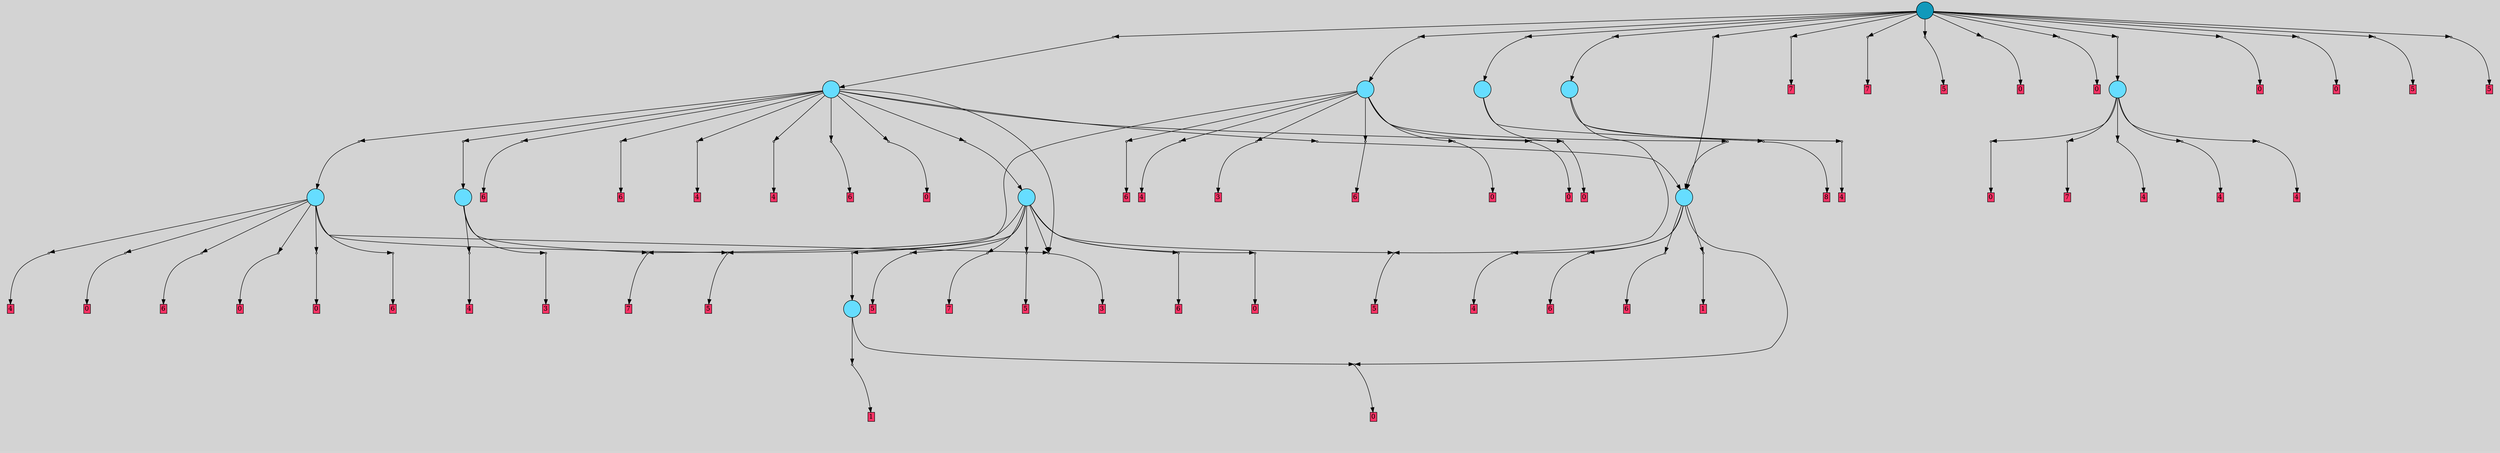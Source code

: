 // File exported with GEGELATI v1.3.1
// On the 2024-04-10 06:19:34
// With the File::TPGGraphDotExporter
digraph{
	graph[pad = "0.212, 0.055" bgcolor = lightgray]
	node[shape=circle style = filled label = ""]
		T0 [fillcolor="#66ddff"]
		T3 [fillcolor="#66ddff"]
		T4 [fillcolor="#66ddff"]
		T8 [fillcolor="#66ddff"]
		T683 [fillcolor="#66ddff"]
		T735 [fillcolor="#66ddff"]
		T975 [fillcolor="#66ddff"]
		T1085 [fillcolor="#66ddff"]
		T1654 [fillcolor="#66ddff"]
		T2136 [fillcolor="#66ddff"]
		T2862 [fillcolor="#1199bb"]
		P106800 [fillcolor="#cccccc" shape=point] //
		I106800 [shape=box style=invis label="2|7&2|3#1|4&#92;n4|2&4|4#4|0&#92;n3|2&0|1#3|6&#92;n3|3&2|1#4|7&#92;n4|6&1|0#4|4&#92;n0|0&1|3#2|3&#92;n0|1&0|3#0|7&#92;n2|5&1|7#4|6&#92;n2|4&2|2#4|1&#92;n"]
		P106800 -> I106800[style=invis]
		A66286 [fillcolor="#ff3366" shape=box margin=0.03 width=0 height=0 label="0"]
		T0 -> P106800 -> A66286
		P106801 [fillcolor="#cccccc" shape=point] //
		I106801 [shape=box style=invis label="4|2&4|4#2|3&#92;n3|4&0|7#4|1&#92;n6|3&0|1#2|1&#92;n4|7&1|1#4|0&#92;n2|7&1|2#2|7&#92;n0|4&2|3#3|3&#92;n0|3&2|3#2|7&#92;n0|7&4|7#0|2&#92;n2|2&3|0#0|2&#92;n"]
		P106801 -> I106801[style=invis]
		A66287 [fillcolor="#ff3366" shape=box margin=0.03 width=0 height=0 label="1"]
		T0 -> P106801 -> A66287
		P106802 [fillcolor="#cccccc" shape=point] //
		I106802 [shape=box style=invis label="5|5&1|0#2|5&#92;n"]
		P106802 -> I106802[style=invis]
		A66288 [fillcolor="#ff3366" shape=box margin=0.03 width=0 height=0 label="3"]
		T3 -> P106802 -> A66288
		P106803 [fillcolor="#cccccc" shape=point] //
		I106803 [shape=box style=invis label="2|6&2|3#3|7&#92;n6|0&2|6#4|6&#92;n4|0&4|0#2|6&#92;n5|5&3|7#2|4&#92;n2|7&3|2#1|1&#92;n5|3&2|5#1|1&#92;n3|7&3|0#0|7&#92;n0|5&0|3#1|1&#92;n2|3&1|2#1|4&#92;n"]
		P106803 -> I106803[style=invis]
		A66289 [fillcolor="#ff3366" shape=box margin=0.03 width=0 height=0 label="4"]
		T3 -> P106803 -> A66289
		P106804 [fillcolor="#cccccc" shape=point] //
		I106804 [shape=box style=invis label="1|3&1|2#2|1&#92;n2|0&3|2#1|6&#92;n"]
		P106804 -> I106804[style=invis]
		A66290 [fillcolor="#ff3366" shape=box margin=0.03 width=0 height=0 label="4"]
		T4 -> P106804 -> A66290
		P106805 [fillcolor="#cccccc" shape=point] //
		I106805 [shape=box style=invis label="0|7&0|7#3|6&#92;n"]
		P106805 -> I106805[style=invis]
		A66291 [fillcolor="#ff3366" shape=box margin=0.03 width=0 height=0 label="5"]
		T4 -> P106805 -> A66291
		P106806 [fillcolor="#cccccc" shape=point] //
		I106806 [shape=box style=invis label="4|4&3|4#1|1&#92;n6|1&2|1#0|7&#92;n"]
		P106806 -> I106806[style=invis]
		A66292 [fillcolor="#ff3366" shape=box margin=0.03 width=0 height=0 label="8"]
		T8 -> P106806 -> A66292
		P106807 [fillcolor="#cccccc" shape=point] //
		I106807 [shape=box style=invis label="6|7&1|1#4|2&#92;n0|3&3|1#4|3&#92;n4|3&0|1#1|7&#92;n1|0&1|2#3|2&#92;n4|3&2|6#1|0&#92;n1|3&4|4#0|2&#92;n6|2&0|4#1|3&#92;n4|0&1|7#1|0&#92;n4|0&3|2#3|0&#92;n2|7&2|3#3|0&#92;n"]
		P106807 -> I106807[style=invis]
		A66293 [fillcolor="#ff3366" shape=box margin=0.03 width=0 height=0 label="0"]
		T8 -> P106807 -> A66293
		P106808 [fillcolor="#cccccc" shape=point] //
		I106808 [shape=box style=invis label="2|7&2|0#0|3&#92;n1|7&0|7#2|2&#92;n6|5&1|6#4|0&#92;n2|3&3|7#3|5&#92;n3|0&1|2#4|3&#92;n3|6&2|0#2|1&#92;n"]
		P106808 -> I106808[style=invis]
		A66294 [fillcolor="#ff3366" shape=box margin=0.03 width=0 height=0 label="7"]
		T3 -> P106808 -> A66294
		T4 -> P106806
		P106809 [fillcolor="#cccccc" shape=point] //
		I106809 [shape=box style=invis label="2|6&2|3#3|7&#92;n6|0&2|6#4|6&#92;n4|0&4|0#0|6&#92;n0|5&0|1#1|1&#92;n2|3&1|2#1|4&#92;n5|3&2|5#1|1&#92;n3|7&3|0#0|7&#92;n5|5&3|7#2|4&#92;n2|7&3|2#1|1&#92;n"]
		P106809 -> I106809[style=invis]
		A66295 [fillcolor="#ff3366" shape=box margin=0.03 width=0 height=0 label="4"]
		T683 -> P106809 -> A66295
		P106810 [fillcolor="#cccccc" shape=point] //
		I106810 [shape=box style=invis label="3|0&1|2#2|0&#92;n2|3&1|6#4|3&#92;n2|5&0|0#1|0&#92;n1|0&3|4#3|7&#92;n1|5&0|6#2|3&#92;n1|5&2|2#0|3&#92;n"]
		P106810 -> I106810[style=invis]
		A66296 [fillcolor="#ff3366" shape=box margin=0.03 width=0 height=0 label="6"]
		T683 -> P106810 -> A66296
		T683 -> P106800
		P106811 [fillcolor="#cccccc" shape=point] //
		I106811 [shape=box style=invis label="4|3&0|5#3|3&#92;n1|5&1|1#3|3&#92;n2|4&1|0#2|7&#92;n2|4&1|1#3|3&#92;n4|2&0|6#1|6&#92;n5|0&3|2#0|4&#92;n3|5&4|2#2|2&#92;n0|2&2|3#3|5&#92;n6|5&2|5#0|2&#92;n3|7&2|2#4|6&#92;n"]
		P106811 -> I106811[style=invis]
		A66297 [fillcolor="#ff3366" shape=box margin=0.03 width=0 height=0 label="6"]
		T683 -> P106811 -> A66297
		P106812 [fillcolor="#cccccc" shape=point] //
		I106812 [shape=box style=invis label="4|2&4|4#2|3&#92;n3|4&0|7#4|1&#92;n6|3&0|1#2|1&#92;n4|7&1|1#4|0&#92;n0|7&4|7#0|2&#92;n0|4&2|3#3|3&#92;n0|3&2|3#2|7&#92;n2|7&1|2#2|7&#92;n2|2&3|0#0|5&#92;n"]
		P106812 -> I106812[style=invis]
		A66298 [fillcolor="#ff3366" shape=box margin=0.03 width=0 height=0 label="1"]
		T683 -> P106812 -> A66298
		P106813 [fillcolor="#cccccc" shape=point] //
		I106813 [shape=box style=invis label="2|6&2|3#3|7&#92;n6|0&2|6#4|6&#92;n4|0&4|0#0|6&#92;n0|5&0|1#1|1&#92;n2|3&1|2#1|4&#92;n0|3&2|5#1|1&#92;n5|5&3|7#2|4&#92;n3|7&3|0#0|7&#92;n2|7&3|2#1|1&#92;n"]
		P106813 -> I106813[style=invis]
		A66299 [fillcolor="#ff3366" shape=box margin=0.03 width=0 height=0 label="4"]
		T735 -> P106813 -> A66299
		P106814 [fillcolor="#cccccc" shape=point] //
		I106814 [shape=box style=invis label="2|0&0|2#0|6&#92;n0|5&4|7#4|5&#92;n"]
		P106814 -> I106814[style=invis]
		A66300 [fillcolor="#ff3366" shape=box margin=0.03 width=0 height=0 label="4"]
		T735 -> P106814 -> A66300
		P106815 [fillcolor="#cccccc" shape=point] //
		I106815 [shape=box style=invis label="2|6&2|3#3|7&#92;n6|0&2|6#4|6&#92;n3|7&3|0#0|7&#92;n0|5&0|5#1|1&#92;n2|3&1|2#1|4&#92;n5|3&2|5#1|1&#92;n4|0&4|0#0|6&#92;n5|5&3|7#2|4&#92;n2|7&3|2#1|1&#92;n"]
		P106815 -> I106815[style=invis]
		A66301 [fillcolor="#ff3366" shape=box margin=0.03 width=0 height=0 label="4"]
		T735 -> P106815 -> A66301
		P106816 [fillcolor="#cccccc" shape=point] //
		I106816 [shape=box style=invis label="2|7&2|3#1|4&#92;n2|4&2|2#4|1&#92;n6|4&4|0#3|5&#92;n3|2&0|1#3|6&#92;n0|0&1|3#0|3&#92;n4|6&1|0#4|4&#92;n3|3&2|1#4|7&#92;n0|1&0|3#0|7&#92;n2|5&1|7#4|6&#92;n4|2&4|4#4|0&#92;n"]
		P106816 -> I106816[style=invis]
		A66302 [fillcolor="#ff3366" shape=box margin=0.03 width=0 height=0 label="0"]
		T735 -> P106816 -> A66302
		P106817 [fillcolor="#cccccc" shape=point] //
		I106817 [shape=box style=invis label="2|7&2|0#0|3&#92;n1|1&0|7#2|2&#92;n6|5&1|6#4|0&#92;n3|0&1|2#4|3&#92;n3|6&2|0#2|1&#92;n1|2&2|3#4|0&#92;n"]
		P106817 -> I106817[style=invis]
		A66303 [fillcolor="#ff3366" shape=box margin=0.03 width=0 height=0 label="7"]
		T735 -> P106817 -> A66303
		P106818 [fillcolor="#cccccc" shape=point] //
		I106818 [shape=box style=invis label="1|5&2|6#1|0&#92;n4|2&0|2#4|0&#92;n3|6&2|4#3|1&#92;n3|0&3|5#3|3&#92;n1|1&3|3#0|1&#92;n5|3&1|3#4|0&#92;n5|5&4|4#1|0&#92;n3|6&2|5#2|7&#92;n3|1&0|0#3|5&#92;n"]
		P106818 -> I106818[style=invis]
		A66304 [fillcolor="#ff3366" shape=box margin=0.03 width=0 height=0 label="0"]
		T975 -> P106818 -> A66304
		P106819 [fillcolor="#cccccc" shape=point] //
		I106819 [shape=box style=invis label="3|0&3|0#0|7&#92;n5|5&3|7#2|4&#92;n6|0&2|6#4|6&#92;n5|3&2|5#1|1&#92;n2|6&3|1#0|6&#92;n2|7&3|2#1|1&#92;n4|0&4|0#2|6&#92;n0|5&0|3#1|1&#92;n2|3&1|2#0|0&#92;n"]
		P106819 -> I106819[style=invis]
		A66305 [fillcolor="#ff3366" shape=box margin=0.03 width=0 height=0 label="4"]
		T975 -> P106819 -> A66305
		P106820 [fillcolor="#cccccc" shape=point] //
		I106820 [shape=box style=invis label="2|1&4|5#4|7&#92;n0|2&0|7#1|1&#92;n0|0&0|2#2|6&#92;n"]
		P106820 -> I106820[style=invis]
		A66306 [fillcolor="#ff3366" shape=box margin=0.03 width=0 height=0 label="3"]
		T975 -> P106820 -> A66306
		P106821 [fillcolor="#cccccc" shape=point] //
		I106821 [shape=box style=invis label="3|0&2|7#4|5&#92;n2|0&2|2#1|1&#92;n3|6&1|5#1|0&#92;n"]
		P106821 -> I106821[style=invis]
		A66307 [fillcolor="#ff3366" shape=box margin=0.03 width=0 height=0 label="6"]
		T975 -> P106821 -> A66307
		P106822 [fillcolor="#cccccc" shape=point] //
		I106822 [shape=box style=invis label="6|7&1|1#4|2&#92;n0|3&3|1#4|3&#92;n1|0&1|2#3|2&#92;n4|3&0|1#1|7&#92;n1|3&4|4#0|2&#92;n6|2&0|4#1|3&#92;n4|4&3|2#3|0&#92;n4|0&1|7#1|0&#92;n5|7&4|3#1|7&#92;n2|7&2|3#3|0&#92;n"]
		P106822 -> I106822[style=invis]
		A66308 [fillcolor="#ff3366" shape=box margin=0.03 width=0 height=0 label="0"]
		T975 -> P106822 -> A66308
		P106823 [fillcolor="#cccccc" shape=point] //
		I106823 [shape=box style=invis label="2|7&2|3#1|4&#92;n3|3&2|1#4|3&#92;n3|2&0|1#3|6&#92;n5|2&4|4#4|0&#92;n5|5&2|5#4|6&#92;n2|4&2|2#4|1&#92;n0|1&0|3#0|7&#92;n2|5&1|7#4|6&#92;n0|0&1|3#2|3&#92;n"]
		P106823 -> I106823[style=invis]
		T975 -> P106823 -> T683
		P106824 [fillcolor="#cccccc" shape=point] //
		I106824 [shape=box style=invis label="6|7&2|3#2|5&#92;n6|0&4|4#0|2&#92;n2|0&0|0#3|5&#92;n"]
		P106824 -> I106824[style=invis]
		A66309 [fillcolor="#ff3366" shape=box margin=0.03 width=0 height=0 label="5"]
		T975 -> P106824 -> A66309
		P106825 [fillcolor="#cccccc" shape=point] //
		I106825 [shape=box style=invis label="2|0&1|2#1|1&#92;n3|6&1|5#1|0&#92;n"]
		P106825 -> I106825[style=invis]
		A66310 [fillcolor="#ff3366" shape=box margin=0.03 width=0 height=0 label="6"]
		T975 -> P106825 -> A66310
		P106826 [fillcolor="#cccccc" shape=point] //
		I106826 [shape=box style=invis label="2|7&2|3#1|4&#92;n4|2&4|4#4|0&#92;n3|2&0|1#3|6&#92;n2|5&3|7#4|6&#92;n4|6&1|0#4|4&#92;n0|0&1|3#2|3&#92;n0|1&0|7#0|7&#92;n2|4&2|2#4|1&#92;n3|3&2|1#4|7&#92;n1|1&0|5#4|6&#92;n"]
		P106826 -> I106826[style=invis]
		A66311 [fillcolor="#ff3366" shape=box margin=0.03 width=0 height=0 label="0"]
		T1085 -> P106826 -> A66311
		P106827 [fillcolor="#cccccc" shape=point] //
		I106827 [shape=box style=invis label="1|1&1|2#4|6&#92;n1|3&4|4#0|2&#92;n4|3&0|1#1|7&#92;n4|3&2|6#1|0&#92;n5|4&3|7#3|6&#92;n4|0&3|2#3|0&#92;n6|7&2|1#4|2&#92;n6|3&0|4#1|3&#92;n4|0&1|2#1|0&#92;n2|7&2|3#3|0&#92;n"]
		P106827 -> I106827[style=invis]
		A66312 [fillcolor="#ff3366" shape=box margin=0.03 width=0 height=0 label="0"]
		T1085 -> P106827 -> A66312
		P106828 [fillcolor="#cccccc" shape=point] //
		I106828 [shape=box style=invis label="6|2&3|5#4|5&#92;n0|0&0|2#2|5&#92;n2|1&4|5#4|7&#92;n"]
		P106828 -> I106828[style=invis]
		A66313 [fillcolor="#ff3366" shape=box margin=0.03 width=0 height=0 label="3"]
		T1085 -> P106828 -> A66313
		P106829 [fillcolor="#cccccc" shape=point] //
		I106829 [shape=box style=invis label="3|6&1|5#1|0&#92;n3|0&1|2#1|1&#92;n"]
		P106829 -> I106829[style=invis]
		A66314 [fillcolor="#ff3366" shape=box margin=0.03 width=0 height=0 label="6"]
		T1085 -> P106829 -> A66314
		P106830 [fillcolor="#cccccc" shape=point] //
		I106830 [shape=box style=invis label="4|0&4|0#2|6&#92;n2|7&3|2#1|1&#92;n2|6&2|3#3|7&#92;n5|0&4|7#1|5&#92;n5|5&3|7#2|4&#92;n6|0&2|6#4|6&#92;n5|3&2|5#1|1&#92;n3|7&3|0#0|0&#92;n2|3&1|2#1|4&#92;n"]
		P106830 -> I106830[style=invis]
		A66315 [fillcolor="#ff3366" shape=box margin=0.03 width=0 height=0 label="4"]
		T1085 -> P106830 -> A66315
		P106831 [fillcolor="#cccccc" shape=point] //
		I106831 [shape=box style=invis label="2|7&2|3#1|4&#92;n2|5&1|7#4|6&#92;n3|2&0|1#3|6&#92;n3|3&2|1#4|7&#92;n4|6&1|0#4|4&#92;n0|0&4|3#2|3&#92;n3|2&3|2#3|4&#92;n0|1&0|3#0|7&#92;n4|2&4|4#4|0&#92;n2|4&2|2#4|1&#92;n"]
		P106831 -> I106831[style=invis]
		A66316 [fillcolor="#ff3366" shape=box margin=0.03 width=0 height=0 label="0"]
		T1085 -> P106831 -> A66316
		P106832 [fillcolor="#cccccc" shape=point] //
		I106832 [shape=box style=invis label="3|6&1|5#1|5&#92;n2|0&1|2#1|1&#92;n"]
		P106832 -> I106832[style=invis]
		A66317 [fillcolor="#ff3366" shape=box margin=0.03 width=0 height=0 label="6"]
		T1085 -> P106832 -> A66317
		T1085 -> P106824
		P106833 [fillcolor="#cccccc" shape=point] //
		I106833 [shape=box style=invis label="2|6&3|3#3|2&#92;n6|0&3|2#0|3&#92;n2|6&3|5#4|0&#92;n1|1&2|3#0|4&#92;n5|2&1|2#3|1&#92;n0|2&2|7#4|4&#92;n4|7&1|3#4|6&#92;n"]
		P106833 -> I106833[style=invis]
		A66318 [fillcolor="#ff3366" shape=box margin=0.03 width=0 height=0 label="5"]
		T1654 -> P106833 -> A66318
		P106834 [fillcolor="#cccccc" shape=point] //
		I106834 [shape=box style=invis label="2|7&2|0#0|3&#92;n3|0&1|2#4|3&#92;n6|5&1|6#0|0&#92;n2|3&3|7#3|5&#92;n5|0&3|5#4|6&#92;n3|6&2|0#2|1&#92;n"]
		P106834 -> I106834[style=invis]
		A66319 [fillcolor="#ff3366" shape=box margin=0.03 width=0 height=0 label="7"]
		T1654 -> P106834 -> A66319
		P106835 [fillcolor="#cccccc" shape=point] //
		I106835 [shape=box style=invis label="3|3&3|1#3|6&#92;n5|7&3|2#1|4&#92;n5|0&0|0#2|2&#92;n3|4&2|1#1|5&#92;n"]
		P106835 -> I106835[style=invis]
		T1654 -> P106835 -> T0
		T1654 -> P106805
		P106836 [fillcolor="#cccccc" shape=point] //
		I106836 [shape=box style=invis label="2|6&4|3#3|2&#92;n6|0&3|2#0|3&#92;n2|6&3|5#4|0&#92;n4|7&1|3#4|6&#92;n5|2&1|2#3|1&#92;n0|2&2|7#4|4&#92;n1|1&2|3#0|4&#92;n"]
		P106836 -> I106836[style=invis]
		A66320 [fillcolor="#ff3366" shape=box margin=0.03 width=0 height=0 label="5"]
		T1654 -> P106836 -> A66320
		P106837 [fillcolor="#cccccc" shape=point] //
		I106837 [shape=box style=invis label="4|3&0|6#3|3&#92;n4|2&4|0#2|4&#92;n1|0&3|7#1|5&#92;n3|3&1|2#2|6&#92;n0|1&2|3#1|3&#92;n0|1&3|3#1|7&#92;n5|6&3|1#1|4&#92;n5|2&1|3#1|0&#92;n"]
		P106837 -> I106837[style=invis]
		A66321 [fillcolor="#ff3366" shape=box margin=0.03 width=0 height=0 label="6"]
		T1654 -> P106837 -> A66321
		T1654 -> P106808
		P106838 [fillcolor="#cccccc" shape=point] //
		I106838 [shape=box style=invis label="4|0&3|2#3|0&#92;n0|3&3|1#4|3&#92;n1|0&1|2#3|2&#92;n4|3&2|6#1|0&#92;n1|3&4|4#0|2&#92;n6|2&0|4#1|3&#92;n4|7&1|0#1|0&#92;n2|7&2|3#3|1&#92;n"]
		P106838 -> I106838[style=invis]
		A66322 [fillcolor="#ff3366" shape=box margin=0.03 width=0 height=0 label="0"]
		T1654 -> P106838 -> A66322
		T1654 -> P106828
		T2136 -> P106828
		P106839 [fillcolor="#cccccc" shape=point] //
		I106839 [shape=box style=invis label="2|0&3|4#4|1&#92;n1|4&1|6#1|7&#92;n2|6&2|7#1|6&#92;n2|7&0|6#1|3&#92;n1|0&3|2#4|1&#92;n2|1&0|7#3|2&#92;n"]
		P106839 -> I106839[style=invis]
		T2136 -> P106839 -> T3
		P106840 [fillcolor="#cccccc" shape=point] //
		I106840 [shape=box style=invis label="2|7&2|0#0|3&#92;n0|7&2|1#3|6&#92;n2|3&3|7#3|5&#92;n6|0&1|2#4|3&#92;n6|5&1|6#4|2&#92;n0|6&3|3#3|5&#92;n1|7&0|7#2|7&#92;n3|6&3|0#2|1&#92;n"]
		P106840 -> I106840[style=invis]
		T2136 -> P106840 -> T1654
		P106841 [fillcolor="#cccccc" shape=point] //
		I106841 [shape=box style=invis label="3|6&1|5#1|5&#92;n3|1&0|7#0|5&#92;n3|0&1|2#1|1&#92;n"]
		P106841 -> I106841[style=invis]
		A66323 [fillcolor="#ff3366" shape=box margin=0.03 width=0 height=0 label="6"]
		T2136 -> P106841 -> A66323
		T2136 -> P106807
		P106842 [fillcolor="#cccccc" shape=point] //
		I106842 [shape=box style=invis label="1|6&4|7#4|3&#92;n3|3&2|3#3|7&#92;n0|4&2|3#1|3&#92;n0|2&4|6#0|7&#92;n2|0&3|7#4|7&#92;n6|5&0|0#2|0&#92;n"]
		P106842 -> I106842[style=invis]
		A66324 [fillcolor="#ff3366" shape=box margin=0.03 width=0 height=0 label="6"]
		T2136 -> P106842 -> A66324
		P106843 [fillcolor="#cccccc" shape=point] //
		I106843 [shape=box style=invis label="2|0&3|2#1|6&#92;n1|3&1|2#2|6&#92;n"]
		P106843 -> I106843[style=invis]
		A66325 [fillcolor="#ff3366" shape=box margin=0.03 width=0 height=0 label="4"]
		T2136 -> P106843 -> A66325
		P106844 [fillcolor="#cccccc" shape=point] //
		I106844 [shape=box style=invis label="2|6&2|3#3|7&#92;n5|5&3|7#2|4&#92;n6|0&2|6#4|6&#92;n4|0&4|0#2|6&#92;n2|6&3|1#0|6&#92;n2|7&3|2#1|1&#92;n5|3&2|5#1|1&#92;n3|7&3|0#0|7&#92;n0|5&0|3#1|1&#92;n2|3&1|2#1|0&#92;n"]
		P106844 -> I106844[style=invis]
		A66326 [fillcolor="#ff3366" shape=box margin=0.03 width=0 height=0 label="4"]
		T2136 -> P106844 -> A66326
		P106845 [fillcolor="#cccccc" shape=point] //
		I106845 [shape=box style=invis label="6|2&4|5#0|7&#92;n4|7&1|3#4|6&#92;n2|6&4|7#3|2&#92;n0|1&2|7#4|4&#92;n5|6&1|2#3|1&#92;n3|0&3|2#0|3&#92;n2|6&3|5#4|0&#92;n"]
		P106845 -> I106845[style=invis]
		T2136 -> P106845 -> T1085
		P106846 [fillcolor="#cccccc" shape=point] //
		I106846 [shape=box style=invis label="4|0&4|7#3|6&#92;n1|5&2|5#0|6&#92;n"]
		P106846 -> I106846[style=invis]
		A66327 [fillcolor="#ff3366" shape=box margin=0.03 width=0 height=0 label="6"]
		T2136 -> P106846 -> A66327
		P106847 [fillcolor="#cccccc" shape=point] //
		I106847 [shape=box style=invis label="4|4&2|2#0|7&#92;n6|0&4|4#4|0&#92;n3|7&4|6#0|2&#92;n3|4&3|2#4|7&#92;n"]
		P106847 -> I106847[style=invis]
		T2136 -> P106847 -> T683
		P106848 [fillcolor="#cccccc" shape=point] //
		I106848 [shape=box style=invis label="2|3&0|6#0|5&#92;n1|4&1|0#0|1&#92;n3|3&1|7#3|0&#92;n4|6&0|6#4|3&#92;n2|6&4|4#2|0&#92;n4|0&2|5#2|0&#92;n3|6&0|5#4|5&#92;n1|1&2|6#0|3&#92;n5|4&0|5#3|1&#92;n5|4&4|6#2|5&#92;n"]
		P106848 -> I106848[style=invis]
		A66328 [fillcolor="#ff3366" shape=box margin=0.03 width=0 height=0 label="0"]
		T2136 -> P106848 -> A66328
		P106849 [fillcolor="#cccccc" shape=point] //
		I106849 [shape=box style=invis label="3|7&3|1#4|5&#92;n2|7&4|1#0|3&#92;n6|1&0|6#1|7&#92;n2|2&1|3#2|5&#92;n5|6&3|0#4|4&#92;n1|1&4|0#0|4&#92;n3|0&4|3#3|7&#92;n"]
		P106849 -> I106849[style=invis]
		A66329 [fillcolor="#ff3366" shape=box margin=0.03 width=0 height=0 label="7"]
		T2862 -> P106849 -> A66329
		P106850 [fillcolor="#cccccc" shape=point] //
		I106850 [shape=box style=invis label="0|6&2|0#0|3&#92;n0|7&2|1#3|6&#92;n3|6&2|0#2|1&#92;n0|0&3|0#1|7&#92;n2|3&3|7#3|5&#92;n3|0&1|2#4|6&#92;n6|5&1|6#4|2&#92;n"]
		P106850 -> I106850[style=invis]
		A66330 [fillcolor="#ff3366" shape=box margin=0.03 width=0 height=0 label="7"]
		T2862 -> P106850 -> A66330
		P106851 [fillcolor="#cccccc" shape=point] //
		I106851 [shape=box style=invis label="1|6&0|6#3|6&#92;n0|1&0|4#3|0&#92;n5|1&3|7#0|1&#92;n3|2&3|1#0|3&#92;n4|5&0|5#0|3&#92;n4|3&4|5#2|4&#92;n2|3&1|2#0|5&#92;n"]
		P106851 -> I106851[style=invis]
		T2862 -> P106851 -> T4
		P106852 [fillcolor="#cccccc" shape=point] //
		I106852 [shape=box style=invis label="2|2&2|6#0|5&#92;n0|6&3|4#4|1&#92;n0|6&1|2#3|2&#92;n1|5&1|7#3|7&#92;n5|7&3|1#4|2&#92;n2|3&3|4#0|1&#92;n6|0&3|4#3|7&#92;n"]
		P106852 -> I106852[style=invis]
		T2862 -> P106852 -> T975
		P106853 [fillcolor="#cccccc" shape=point] //
		I106853 [shape=box style=invis label="1|4&3|2#1|7&#92;n3|0&1|6#0|2&#92;n"]
		P106853 -> I106853[style=invis]
		T2862 -> P106853 -> T683
		P106854 [fillcolor="#cccccc" shape=point] //
		I106854 [shape=box style=invis label="2|6&2|3#3|2&#92;n2|5&2|3#0|0&#92;n4|7&1|3#4|6&#92;n0|1&4|7#4|2&#92;n3|0&3|2#0|3&#92;n2|6&3|2#4|0&#92;n4|6&1|5#2|0&#92;n1|1&2|3#0|1&#92;n"]
		P106854 -> I106854[style=invis]
		A66331 [fillcolor="#ff3366" shape=box margin=0.03 width=0 height=0 label="5"]
		T2862 -> P106854 -> A66331
		P106855 [fillcolor="#cccccc" shape=point] //
		I106855 [shape=box style=invis label="0|7&1|1#0|2&#92;n1|5&3|6#2|2&#92;n2|2&2|3#0|7&#92;n4|7&2|6#1|2&#92;n0|3&1|2#3|6&#92;n4|0&1|2#3|2&#92;n4|2&3|3#3|0&#92;n1|6&4|4#0|4&#92;n4|6&3|7#0|3&#92;n"]
		P106855 -> I106855[style=invis]
		A66332 [fillcolor="#ff3366" shape=box margin=0.03 width=0 height=0 label="0"]
		T2862 -> P106855 -> A66332
		P106856 [fillcolor="#cccccc" shape=point] //
		I106856 [shape=box style=invis label="6|6&2|1#4|4&#92;n1|0&1|2#3|0&#92;n2|1&0|5#1|5&#92;n1|0&1|2#3|6&#92;n2|7&2|3#3|2&#92;n3|0&1|7#1|0&#92;n6|4&3|3#4|5&#92;n"]
		P106856 -> I106856[style=invis]
		A66333 [fillcolor="#ff3366" shape=box margin=0.03 width=0 height=0 label="0"]
		T2862 -> P106856 -> A66333
		P106857 [fillcolor="#cccccc" shape=point] //
		I106857 [shape=box style=invis label="2|7&2|5#0|7&#92;n4|5&2|4#3|1&#92;n1|0&1|3#0|5&#92;n6|4&1|1#0|6&#92;n4|0&3|7#3|7&#92;n0|6&3|0#0|4&#92;n3|7&0|5#3|6&#92;n"]
		P106857 -> I106857[style=invis]
		T2862 -> P106857 -> T735
		P106858 [fillcolor="#cccccc" shape=point] //
		I106858 [shape=box style=invis label="4|0&1|2#3|2&#92;n1|5&3|6#2|2&#92;n4|6&3|5#0|3&#92;n4|7&2|6#1|2&#92;n5|2&4|4#2|4&#92;n2|2&2|3#0|7&#92;n0|2&3|3#3|0&#92;n1|6&4|4#0|4&#92;n0|3&1|1#0|2&#92;n"]
		P106858 -> I106858[style=invis]
		A66334 [fillcolor="#ff3366" shape=box margin=0.03 width=0 height=0 label="0"]
		T2862 -> P106858 -> A66334
		P106859 [fillcolor="#cccccc" shape=point] //
		I106859 [shape=box style=invis label="3|6&2|4#1|2&#92;n3|6&4|2#1|1&#92;n5|0&3|3#3|5&#92;n3|5&4|5#1|3&#92;n"]
		P106859 -> I106859[style=invis]
		T2862 -> P106859 -> T8
		P106860 [fillcolor="#cccccc" shape=point] //
		I106860 [shape=box style=invis label="2|3&1|2#3|0&#92;n0|3&2|6#1|0&#92;n6|3&0|1#1|7&#92;n3|0&4|4#1|4&#92;n6|7&1|1#4|2&#92;n1|0&1|2#3|2&#92;n1|5&4|4#0|6&#92;n4|2&3|2#3|0&#92;n"]
		P106860 -> I106860[style=invis]
		A66335 [fillcolor="#ff3366" shape=box margin=0.03 width=0 height=0 label="0"]
		T2862 -> P106860 -> A66335
		P106861 [fillcolor="#cccccc" shape=point] //
		I106861 [shape=box style=invis label="6|6&2|7#1|7&#92;n3|0&4|7#3|6&#92;n"]
		P106861 -> I106861[style=invis]
		T2862 -> P106861 -> T2136
		P106862 [fillcolor="#cccccc" shape=point] //
		I106862 [shape=box style=invis label="4|7&1|0#4|6&#92;n2|6&3|5#4|0&#92;n0|2&2|7#4|4&#92;n1|1&2|3#0|5&#92;n3|0&3|2#0|3&#92;n6|4&0|2#4|0&#92;n"]
		P106862 -> I106862[style=invis]
		A66336 [fillcolor="#ff3366" shape=box margin=0.03 width=0 height=0 label="5"]
		T2862 -> P106862 -> A66336
		P106863 [fillcolor="#cccccc" shape=point] //
		I106863 [shape=box style=invis label="4|3&0|6#0|4&#92;n5|7&1|2#3|4&#92;n4|5&1|7#0|4&#92;n5|0&3|0#2|1&#92;n1|2&1|7#4|4&#92;n3|2&2|7#1|7&#92;n5|2&1|0#3|6&#92;n"]
		P106863 -> I106863[style=invis]
		A66337 [fillcolor="#ff3366" shape=box margin=0.03 width=0 height=0 label="5"]
		T2862 -> P106863 -> A66337
		{ rank= same T2862 }
}
